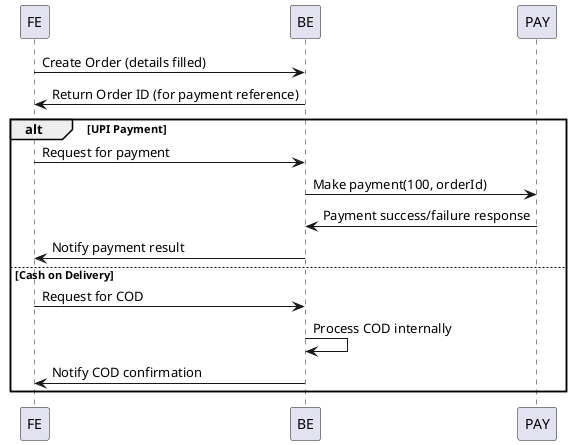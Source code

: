 @startuml

participant "FE" as FE
participant "BE" as BE
participant "PAY" as PAY

FE -> BE: Create Order (details filled)
BE -> FE: Return Order ID (for payment reference)

alt UPI Payment
    FE -> BE: Request for payment
    BE -> PAY: Make payment(100, orderId)
    PAY -> BE: Payment success/failure response
    BE -> FE: Notify payment result
else Cash on Delivery
    FE -> BE: Request for COD
    BE -> BE: Process COD internally
    BE -> FE: Notify COD confirmation
end

@enduml
